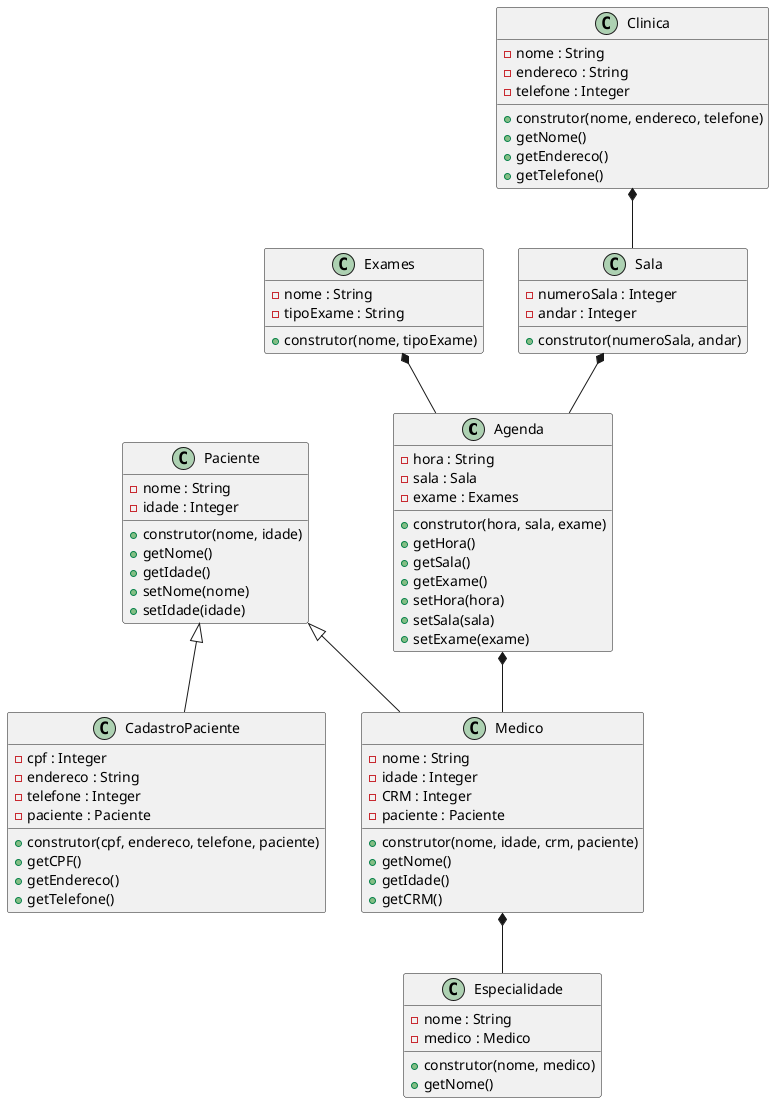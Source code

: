 @startuml Gerenciamento de Exames Medicos

    class Agenda{
        - hora : String
        - sala : Sala
        - exame : Exames
        + construtor(hora, sala, exame)
        + getHora()
        + getSala()
        + getExame()
        + setHora(hora)
        + setSala(sala)
        + setExame(exame)
    }

    class Paciente{
        - nome : String
        - idade : Integer
        + construtor(nome, idade)
        + getNome()
        + getIdade()
        + setNome(nome)
        + setIdade(idade)
    }

    class CadastroPaciente{
        - cpf : Integer
        - endereco : String
        - telefone : Integer
        - paciente : Paciente
        + construtor(cpf, endereco, telefone, paciente)
        + getCPF()
        + getEndereco()
        + getTelefone()
    }

    class Medico{
        - nome : String
        - idade : Integer
        - CRM : Integer
        - paciente : Paciente
        + construtor(nome, idade, crm, paciente)
        + getNome()
        + getIdade()
        + getCRM()
    }

    class Exames{
        - nome : String
        - tipoExame : String
        + construtor(nome, tipoExame)
    }

    class Especialidade{
        - nome : String
        - medico : Medico
        + construtor(nome, medico)
        + getNome()
    }

    class Clinica{
        - nome : String
        - endereco : String
        - telefone : Integer
        + construtor(nome, endereco, telefone)
        + getNome()
        + getEndereco()
        + getTelefone()
    }

    class Sala{
        - numeroSala : Integer
        - andar : Integer
        + construtor(numeroSala, andar)
    }

    Paciente <|-- CadastroPaciente
    Paciente <|-- Medico
    Medico *-- Especialidade
    Exames *-- Agenda
    Sala *-- Agenda
    Agenda *-- Medico
    Clinica *-- Sala

@enduml